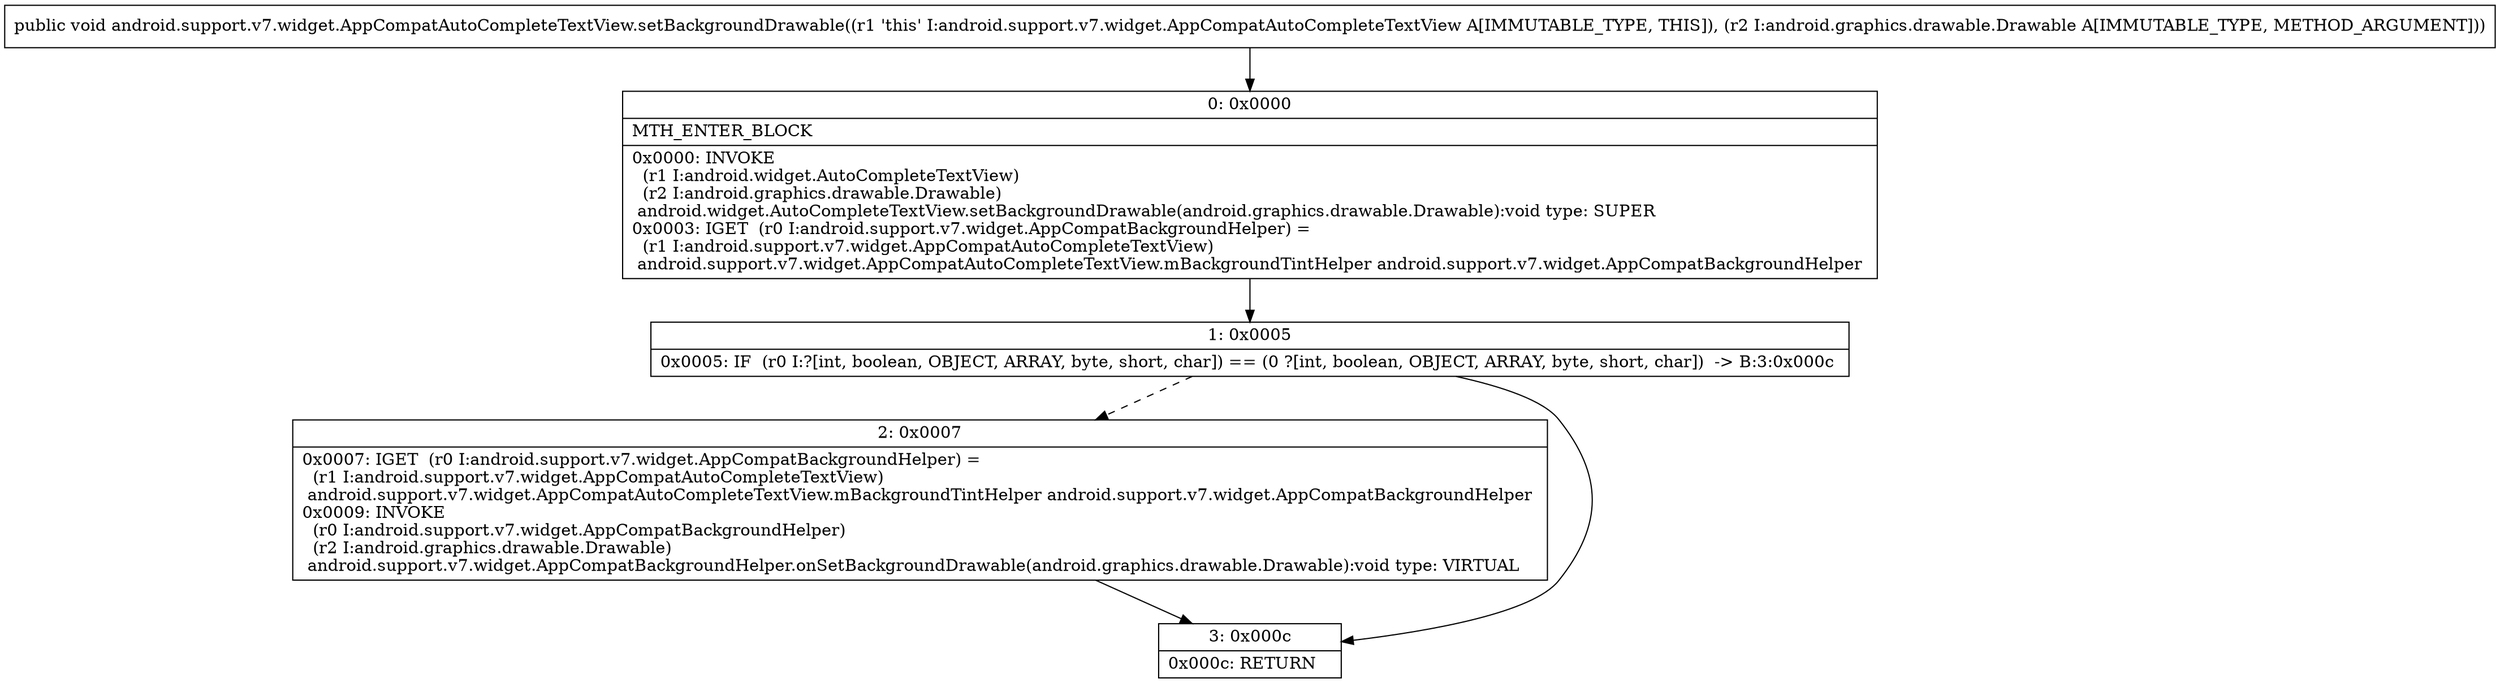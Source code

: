 digraph "CFG forandroid.support.v7.widget.AppCompatAutoCompleteTextView.setBackgroundDrawable(Landroid\/graphics\/drawable\/Drawable;)V" {
Node_0 [shape=record,label="{0\:\ 0x0000|MTH_ENTER_BLOCK\l|0x0000: INVOKE  \l  (r1 I:android.widget.AutoCompleteTextView)\l  (r2 I:android.graphics.drawable.Drawable)\l android.widget.AutoCompleteTextView.setBackgroundDrawable(android.graphics.drawable.Drawable):void type: SUPER \l0x0003: IGET  (r0 I:android.support.v7.widget.AppCompatBackgroundHelper) = \l  (r1 I:android.support.v7.widget.AppCompatAutoCompleteTextView)\l android.support.v7.widget.AppCompatAutoCompleteTextView.mBackgroundTintHelper android.support.v7.widget.AppCompatBackgroundHelper \l}"];
Node_1 [shape=record,label="{1\:\ 0x0005|0x0005: IF  (r0 I:?[int, boolean, OBJECT, ARRAY, byte, short, char]) == (0 ?[int, boolean, OBJECT, ARRAY, byte, short, char])  \-\> B:3:0x000c \l}"];
Node_2 [shape=record,label="{2\:\ 0x0007|0x0007: IGET  (r0 I:android.support.v7.widget.AppCompatBackgroundHelper) = \l  (r1 I:android.support.v7.widget.AppCompatAutoCompleteTextView)\l android.support.v7.widget.AppCompatAutoCompleteTextView.mBackgroundTintHelper android.support.v7.widget.AppCompatBackgroundHelper \l0x0009: INVOKE  \l  (r0 I:android.support.v7.widget.AppCompatBackgroundHelper)\l  (r2 I:android.graphics.drawable.Drawable)\l android.support.v7.widget.AppCompatBackgroundHelper.onSetBackgroundDrawable(android.graphics.drawable.Drawable):void type: VIRTUAL \l}"];
Node_3 [shape=record,label="{3\:\ 0x000c|0x000c: RETURN   \l}"];
MethodNode[shape=record,label="{public void android.support.v7.widget.AppCompatAutoCompleteTextView.setBackgroundDrawable((r1 'this' I:android.support.v7.widget.AppCompatAutoCompleteTextView A[IMMUTABLE_TYPE, THIS]), (r2 I:android.graphics.drawable.Drawable A[IMMUTABLE_TYPE, METHOD_ARGUMENT])) }"];
MethodNode -> Node_0;
Node_0 -> Node_1;
Node_1 -> Node_2[style=dashed];
Node_1 -> Node_3;
Node_2 -> Node_3;
}

